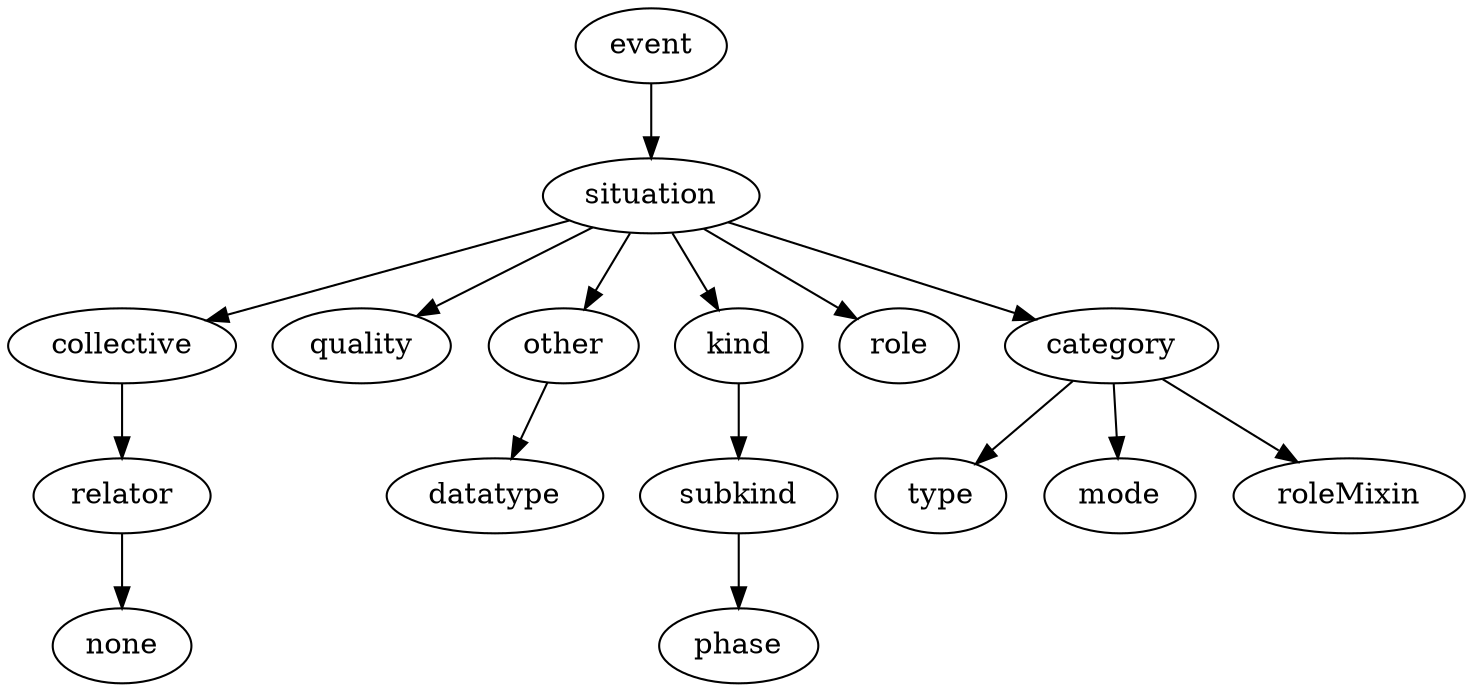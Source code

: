 strict digraph  {
event;
situation;
collective;
quality;
other;
kind;
role;
category;
relator;
subkind;
phase;
none;
type;
mode;
roleMixin;
datatype;
event -> situation;
situation -> collective;
situation -> quality;
situation -> other;
situation -> kind;
situation -> role;
situation -> category;
collective -> relator;
other -> datatype;
kind -> subkind;
category -> type;
category -> mode;
category -> roleMixin;
relator -> none;
subkind -> phase;
}
